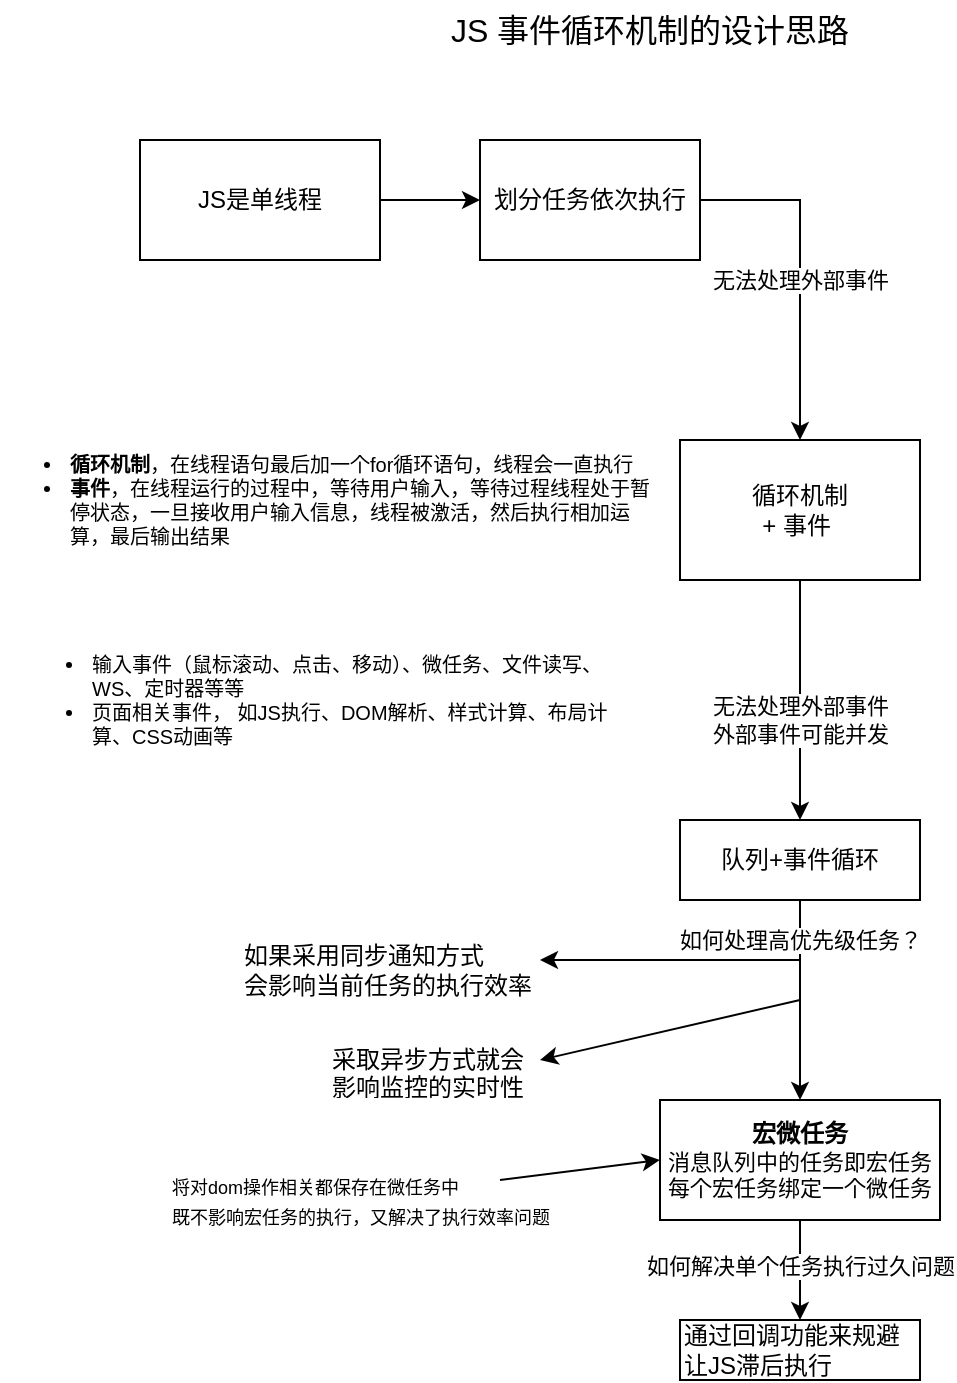 <mxfile version="21.5.0" type="github">
  <diagram name="第 1 页" id="hDDEw2AD_Cz-NsZC6A3P">
    <mxGraphModel dx="1304" dy="721" grid="1" gridSize="10" guides="1" tooltips="1" connect="1" arrows="1" fold="1" page="1" pageScale="1" pageWidth="827" pageHeight="1169" math="0" shadow="0">
      <root>
        <mxCell id="0" />
        <mxCell id="1" parent="0" />
        <mxCell id="s7B0bZG1P5zk8EFHnxIb-1" value="&lt;font style=&quot;font-size: 16px;&quot;&gt;JS 事件循环机制的设计思路&lt;/font&gt;" style="text;html=1;strokeColor=none;fillColor=none;align=center;verticalAlign=middle;whiteSpace=wrap;rounded=0;" vertex="1" parent="1">
          <mxGeometry x="290" y="280" width="210" height="30" as="geometry" />
        </mxCell>
        <mxCell id="s7B0bZG1P5zk8EFHnxIb-3" style="edgeStyle=orthogonalEdgeStyle;rounded=0;orthogonalLoop=1;jettySize=auto;html=1;" edge="1" parent="1" source="s7B0bZG1P5zk8EFHnxIb-2" target="s7B0bZG1P5zk8EFHnxIb-5">
          <mxGeometry relative="1" as="geometry">
            <mxPoint x="380" y="380" as="targetPoint" />
          </mxGeometry>
        </mxCell>
        <mxCell id="s7B0bZG1P5zk8EFHnxIb-2" value="JS是单线程" style="rounded=0;whiteSpace=wrap;html=1;" vertex="1" parent="1">
          <mxGeometry x="140" y="350" width="120" height="60" as="geometry" />
        </mxCell>
        <mxCell id="s7B0bZG1P5zk8EFHnxIb-7" style="edgeStyle=orthogonalEdgeStyle;rounded=0;orthogonalLoop=1;jettySize=auto;html=1;exitX=1;exitY=0.5;exitDx=0;exitDy=0;entryX=0.5;entryY=0;entryDx=0;entryDy=0;" edge="1" parent="1" source="s7B0bZG1P5zk8EFHnxIb-5" target="s7B0bZG1P5zk8EFHnxIb-6">
          <mxGeometry relative="1" as="geometry" />
        </mxCell>
        <mxCell id="s7B0bZG1P5zk8EFHnxIb-8" value="无法处理外部事件" style="edgeLabel;html=1;align=center;verticalAlign=middle;resizable=0;points=[];" vertex="1" connectable="0" parent="s7B0bZG1P5zk8EFHnxIb-7">
          <mxGeometry x="-0.316" y="1" relative="1" as="geometry">
            <mxPoint x="-1" y="32" as="offset" />
          </mxGeometry>
        </mxCell>
        <mxCell id="s7B0bZG1P5zk8EFHnxIb-5" value="划分任务依次执行" style="rounded=0;whiteSpace=wrap;html=1;" vertex="1" parent="1">
          <mxGeometry x="310" y="350" width="110" height="60" as="geometry" />
        </mxCell>
        <mxCell id="s7B0bZG1P5zk8EFHnxIb-10" style="edgeStyle=orthogonalEdgeStyle;rounded=0;orthogonalLoop=1;jettySize=auto;html=1;" edge="1" parent="1" source="s7B0bZG1P5zk8EFHnxIb-6" target="s7B0bZG1P5zk8EFHnxIb-11">
          <mxGeometry relative="1" as="geometry">
            <mxPoint x="470" y="620.0" as="targetPoint" />
          </mxGeometry>
        </mxCell>
        <mxCell id="s7B0bZG1P5zk8EFHnxIb-12" value="无法处理外部事件&lt;br&gt;外部事件可能并发" style="edgeLabel;html=1;align=center;verticalAlign=middle;resizable=0;points=[];" vertex="1" connectable="0" parent="s7B0bZG1P5zk8EFHnxIb-10">
          <mxGeometry x="-0.118" relative="1" as="geometry">
            <mxPoint y="17" as="offset" />
          </mxGeometry>
        </mxCell>
        <mxCell id="s7B0bZG1P5zk8EFHnxIb-6" value="循环机制&lt;br&gt;+ 事件&amp;nbsp;" style="rounded=0;whiteSpace=wrap;html=1;" vertex="1" parent="1">
          <mxGeometry x="410" y="500" width="120" height="70" as="geometry" />
        </mxCell>
        <mxCell id="s7B0bZG1P5zk8EFHnxIb-9" value="&lt;div style=&quot;font-size: 10px;&quot; class=&quot;lake-content&quot;&gt;&lt;ul style=&quot;margin: 0; padding-left: 23px&quot; class=&quot;ne-ul&quot;&gt;&lt;li data-lake-index-type=&quot;0&quot; id=&quot;ueaa8505f&quot;&gt;&lt;b&gt;循环机制&lt;/b&gt;，在线程语句最后加一个for循环语句，线程会一直执行&lt;/li&gt;&lt;li data-lake-index-type=&quot;0&quot; id=&quot;u5c708ba2&quot;&gt;&lt;span class=&quot;ne-text&quot;&gt;&lt;b&gt;事件&lt;/b&gt;，在线程运行的过程中，等待用户输入，等待过程线程处于暂停状态，一旦接收用户输入信息，线程被激活，然后执行相加运算，最后输出结果&lt;/span&gt;&lt;/li&gt;&lt;/ul&gt;&lt;/div&gt;" style="text;html=1;strokeColor=none;fillColor=none;align=left;verticalAlign=middle;whiteSpace=wrap;rounded=0;" vertex="1" parent="1">
          <mxGeometry x="80" y="490" width="320" height="80" as="geometry" />
        </mxCell>
        <mxCell id="s7B0bZG1P5zk8EFHnxIb-15" value="" style="edgeStyle=orthogonalEdgeStyle;rounded=0;orthogonalLoop=1;jettySize=auto;html=1;entryX=0.5;entryY=0;entryDx=0;entryDy=0;" edge="1" parent="1" source="s7B0bZG1P5zk8EFHnxIb-11" target="s7B0bZG1P5zk8EFHnxIb-21">
          <mxGeometry relative="1" as="geometry">
            <mxPoint x="470" y="790" as="targetPoint" />
          </mxGeometry>
        </mxCell>
        <mxCell id="s7B0bZG1P5zk8EFHnxIb-22" value="如何处理高优先级任务？" style="edgeLabel;html=1;align=center;verticalAlign=middle;resizable=0;points=[];" vertex="1" connectable="0" parent="s7B0bZG1P5zk8EFHnxIb-15">
          <mxGeometry x="-0.219" relative="1" as="geometry">
            <mxPoint y="-19" as="offset" />
          </mxGeometry>
        </mxCell>
        <mxCell id="s7B0bZG1P5zk8EFHnxIb-11" value="队列+事件循环" style="rounded=0;whiteSpace=wrap;html=1;" vertex="1" parent="1">
          <mxGeometry x="410" y="690" width="120" height="40" as="geometry" />
        </mxCell>
        <mxCell id="s7B0bZG1P5zk8EFHnxIb-19" value="&lt;ul style=&quot;font-size: 10px;&quot;&gt;&lt;li&gt;输入事件（鼠标滚动、点击、移动）、微任务、文件读写、WS、定时器等等&lt;/li&gt;&lt;li&gt;页面相关事件， 如JS执行、DOM解析、样式计算、布局计算、CSS动画等&lt;/li&gt;&lt;/ul&gt;" style="text;strokeColor=none;fillColor=none;align=left;verticalAlign=middle;spacingLeft=4;spacingRight=4;overflow=hidden;points=[[0,0.5],[1,0.5]];portConstraint=eastwest;rotatable=0;whiteSpace=wrap;html=1;" vertex="1" parent="1">
          <mxGeometry x="70" y="590" width="320" height="80" as="geometry" />
        </mxCell>
        <mxCell id="s7B0bZG1P5zk8EFHnxIb-33" style="edgeStyle=orthogonalEdgeStyle;rounded=0;orthogonalLoop=1;jettySize=auto;html=1;exitX=0.5;exitY=1;exitDx=0;exitDy=0;" edge="1" parent="1" source="s7B0bZG1P5zk8EFHnxIb-21" target="s7B0bZG1P5zk8EFHnxIb-35">
          <mxGeometry relative="1" as="geometry">
            <mxPoint x="470" y="930" as="targetPoint" />
            <Array as="points">
              <mxPoint x="470" y="920" />
              <mxPoint x="470" y="920" />
            </Array>
          </mxGeometry>
        </mxCell>
        <mxCell id="s7B0bZG1P5zk8EFHnxIb-34" value="如何解决单个任务执行过久问题" style="edgeLabel;html=1;align=center;verticalAlign=middle;resizable=0;points=[];" vertex="1" connectable="0" parent="s7B0bZG1P5zk8EFHnxIb-33">
          <mxGeometry x="-0.099" relative="1" as="geometry">
            <mxPoint as="offset" />
          </mxGeometry>
        </mxCell>
        <mxCell id="s7B0bZG1P5zk8EFHnxIb-21" value="&lt;b&gt;宏微任务&lt;/b&gt;&lt;br&gt;&lt;div style=&quot;text-align: left; font-size: 11px;&quot;&gt;&lt;span style=&quot;background-color: initial;&quot;&gt;&lt;font style=&quot;font-size: 11px;&quot;&gt;消息队列中的任务即宏任务&lt;/font&gt;&lt;/span&gt;&lt;/div&gt;&lt;div style=&quot;text-align: left; font-size: 11px;&quot;&gt;&lt;span style=&quot;background-color: initial;&quot;&gt;&lt;font style=&quot;font-size: 11px;&quot;&gt;每个宏任务绑定一个微任务&lt;/font&gt;&lt;/span&gt;&lt;/div&gt;" style="rounded=0;whiteSpace=wrap;html=1;" vertex="1" parent="1">
          <mxGeometry x="400" y="830" width="140" height="60" as="geometry" />
        </mxCell>
        <mxCell id="s7B0bZG1P5zk8EFHnxIb-24" value="如果采用同步通知方式&lt;br&gt;会影响当前任务的执行效率" style="text;html=1;strokeColor=none;fillColor=none;align=left;verticalAlign=middle;whiteSpace=wrap;rounded=0;" vertex="1" parent="1">
          <mxGeometry x="190" y="750" width="170" height="30" as="geometry" />
        </mxCell>
        <mxCell id="s7B0bZG1P5zk8EFHnxIb-27" value="" style="endArrow=classic;html=1;rounded=0;" edge="1" parent="1">
          <mxGeometry width="50" height="50" relative="1" as="geometry">
            <mxPoint x="470" y="760" as="sourcePoint" />
            <mxPoint x="340" y="760" as="targetPoint" />
          </mxGeometry>
        </mxCell>
        <mxCell id="s7B0bZG1P5zk8EFHnxIb-28" value="" style="endArrow=classic;html=1;rounded=0;" edge="1" parent="1">
          <mxGeometry width="50" height="50" relative="1" as="geometry">
            <mxPoint x="470" y="780" as="sourcePoint" />
            <mxPoint x="340" y="810" as="targetPoint" />
          </mxGeometry>
        </mxCell>
        <mxCell id="s7B0bZG1P5zk8EFHnxIb-29" value="采取异步方式就会影响监控的实时性" style="text;strokeColor=none;fillColor=none;align=left;verticalAlign=middle;spacingLeft=4;spacingRight=4;overflow=hidden;points=[[0,0.5],[1,0.5]];portConstraint=eastwest;rotatable=0;whiteSpace=wrap;html=1;" vertex="1" parent="1">
          <mxGeometry x="230" y="800" width="110" height="30" as="geometry" />
        </mxCell>
        <mxCell id="s7B0bZG1P5zk8EFHnxIb-31" value="" style="endArrow=classic;html=1;rounded=0;entryX=0;entryY=0.5;entryDx=0;entryDy=0;" edge="1" parent="1" target="s7B0bZG1P5zk8EFHnxIb-21">
          <mxGeometry width="50" height="50" relative="1" as="geometry">
            <mxPoint x="320" y="870" as="sourcePoint" />
            <mxPoint x="390" y="870" as="targetPoint" />
          </mxGeometry>
        </mxCell>
        <mxCell id="s7B0bZG1P5zk8EFHnxIb-32" value="&lt;font style=&quot;font-size: 9px;&quot;&gt;将对dom操作相关都保存在微任务中&lt;br&gt;既不影响宏任务的执行，又解决了执行效率问题&lt;/font&gt;" style="text;strokeColor=none;fillColor=none;align=left;verticalAlign=middle;spacingLeft=4;spacingRight=4;overflow=hidden;points=[[0,0.5],[1,0.5]];portConstraint=eastwest;rotatable=0;whiteSpace=wrap;html=1;" vertex="1" parent="1">
          <mxGeometry x="150" y="860" width="210" height="40" as="geometry" />
        </mxCell>
        <mxCell id="s7B0bZG1P5zk8EFHnxIb-35" value="通过回调功能来规避让JS滞后执行" style="rounded=0;whiteSpace=wrap;html=1;align=left;" vertex="1" parent="1">
          <mxGeometry x="410" y="940" width="120" height="30" as="geometry" />
        </mxCell>
      </root>
    </mxGraphModel>
  </diagram>
</mxfile>
